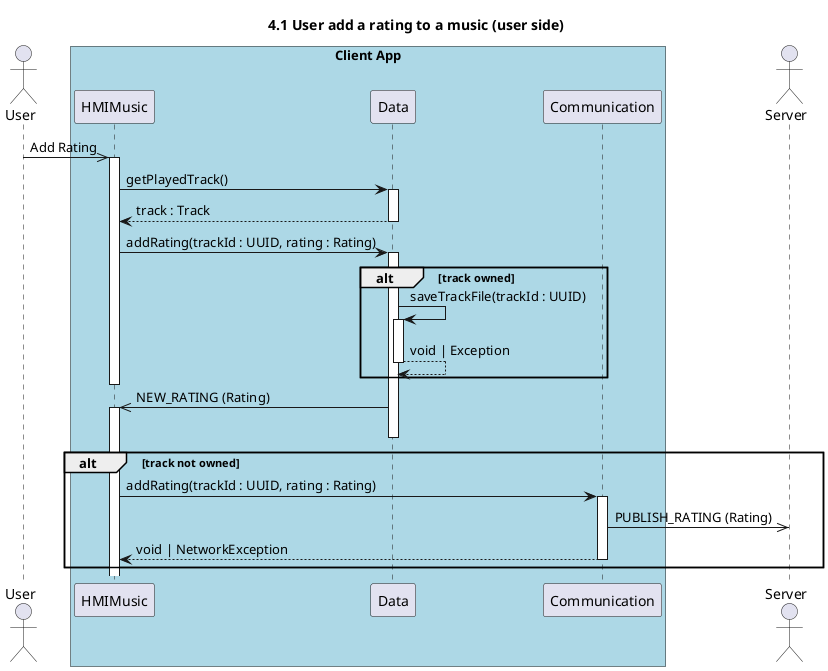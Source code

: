 @startuml 4.1 User add a rating to a music (user side)
title 4.1 User add a rating to a music (user side)

actor "User" as user
box "Client App" #LightBlue
    participant "HMIMusic" as hmi
    participant "Data" as data
    participant "Communication" as com
end box
actor "Server" as server

user ->> hmi++: Add Rating

hmi -> data++ : getPlayedTrack()
return track : Track


hmi -> data++ : addRating(trackId : UUID, rating : Rating)
alt track owned
    data->data++: saveTrackFile(trackId : UUID)
    return void | Exception
end

deactivate hmi
data->>hmi++:  NEW_RATING (Rating) 
deactivate data 

alt track not owned
    hmi -> com++ : addRating(trackId : UUID, rating : Rating)
    com ->> server : PUBLISH_RATING (Rating)
    return void | NetworkException
end


@enduml